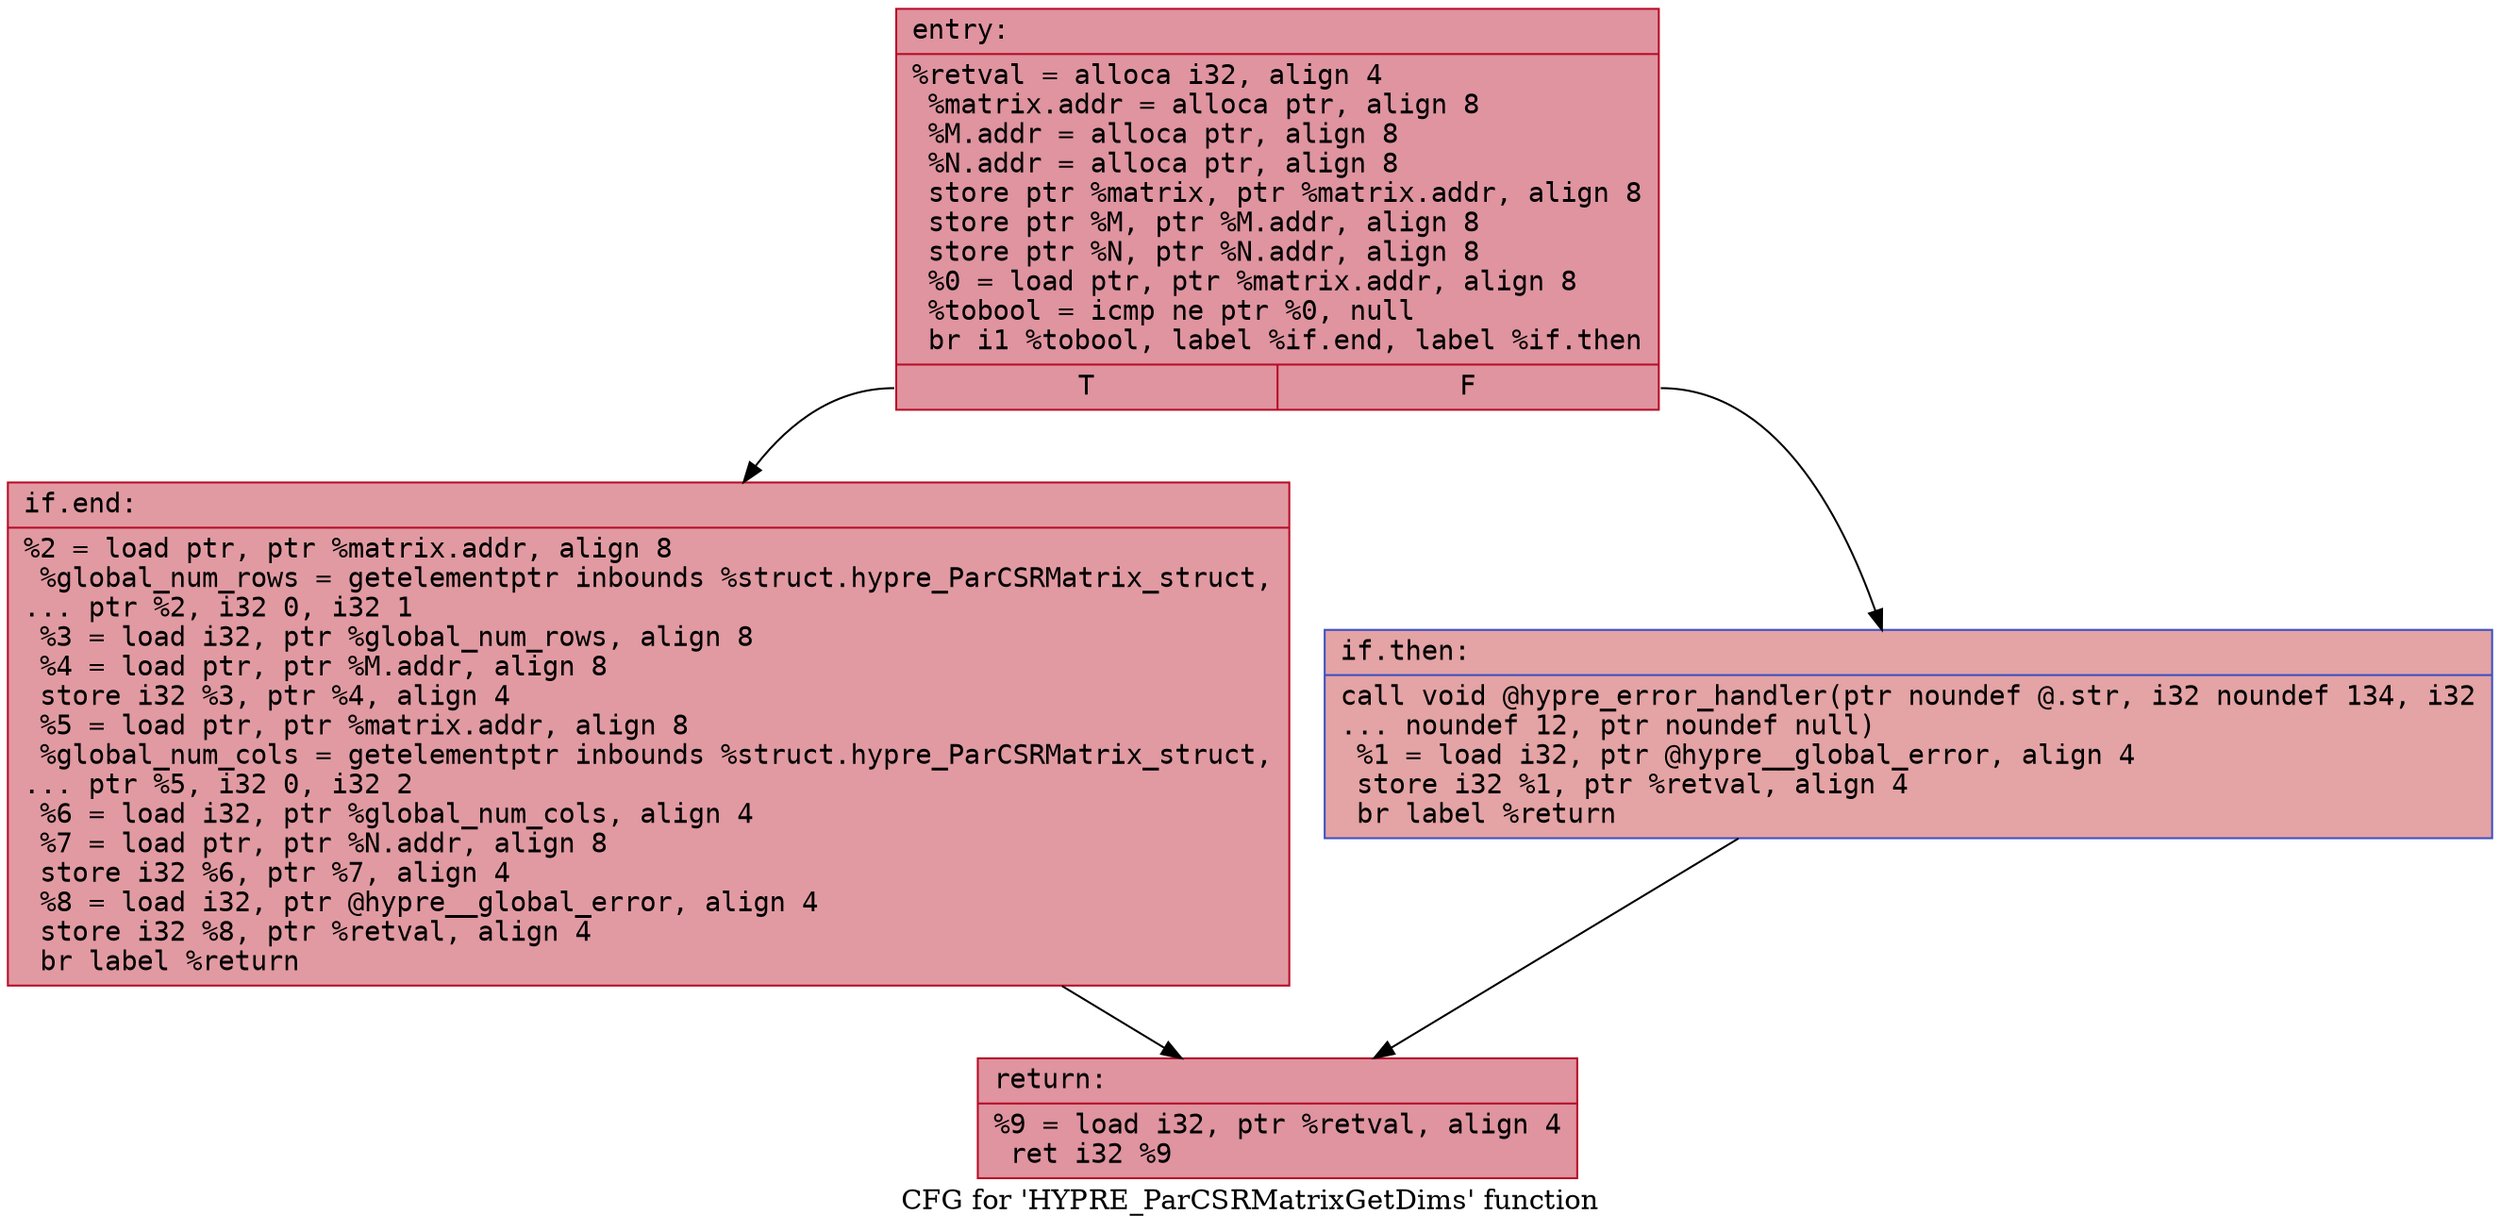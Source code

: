 digraph "CFG for 'HYPRE_ParCSRMatrixGetDims' function" {
	label="CFG for 'HYPRE_ParCSRMatrixGetDims' function";

	Node0x562ae1c65730 [shape=record,color="#b70d28ff", style=filled, fillcolor="#b70d2870" fontname="Courier",label="{entry:\l|  %retval = alloca i32, align 4\l  %matrix.addr = alloca ptr, align 8\l  %M.addr = alloca ptr, align 8\l  %N.addr = alloca ptr, align 8\l  store ptr %matrix, ptr %matrix.addr, align 8\l  store ptr %M, ptr %M.addr, align 8\l  store ptr %N, ptr %N.addr, align 8\l  %0 = load ptr, ptr %matrix.addr, align 8\l  %tobool = icmp ne ptr %0, null\l  br i1 %tobool, label %if.end, label %if.then\l|{<s0>T|<s1>F}}"];
	Node0x562ae1c65730:s0 -> Node0x562ae1c65cf0[tooltip="entry -> if.end\nProbability 62.50%" ];
	Node0x562ae1c65730:s1 -> Node0x562ae1c65d60[tooltip="entry -> if.then\nProbability 37.50%" ];
	Node0x562ae1c65d60 [shape=record,color="#3d50c3ff", style=filled, fillcolor="#c32e3170" fontname="Courier",label="{if.then:\l|  call void @hypre_error_handler(ptr noundef @.str, i32 noundef 134, i32\l... noundef 12, ptr noundef null)\l  %1 = load i32, ptr @hypre__global_error, align 4\l  store i32 %1, ptr %retval, align 4\l  br label %return\l}"];
	Node0x562ae1c65d60 -> Node0x562ae1c66190[tooltip="if.then -> return\nProbability 100.00%" ];
	Node0x562ae1c65cf0 [shape=record,color="#b70d28ff", style=filled, fillcolor="#bb1b2c70" fontname="Courier",label="{if.end:\l|  %2 = load ptr, ptr %matrix.addr, align 8\l  %global_num_rows = getelementptr inbounds %struct.hypre_ParCSRMatrix_struct,\l... ptr %2, i32 0, i32 1\l  %3 = load i32, ptr %global_num_rows, align 8\l  %4 = load ptr, ptr %M.addr, align 8\l  store i32 %3, ptr %4, align 4\l  %5 = load ptr, ptr %matrix.addr, align 8\l  %global_num_cols = getelementptr inbounds %struct.hypre_ParCSRMatrix_struct,\l... ptr %5, i32 0, i32 2\l  %6 = load i32, ptr %global_num_cols, align 4\l  %7 = load ptr, ptr %N.addr, align 8\l  store i32 %6, ptr %7, align 4\l  %8 = load i32, ptr @hypre__global_error, align 4\l  store i32 %8, ptr %retval, align 4\l  br label %return\l}"];
	Node0x562ae1c65cf0 -> Node0x562ae1c66190[tooltip="if.end -> return\nProbability 100.00%" ];
	Node0x562ae1c66190 [shape=record,color="#b70d28ff", style=filled, fillcolor="#b70d2870" fontname="Courier",label="{return:\l|  %9 = load i32, ptr %retval, align 4\l  ret i32 %9\l}"];
}
